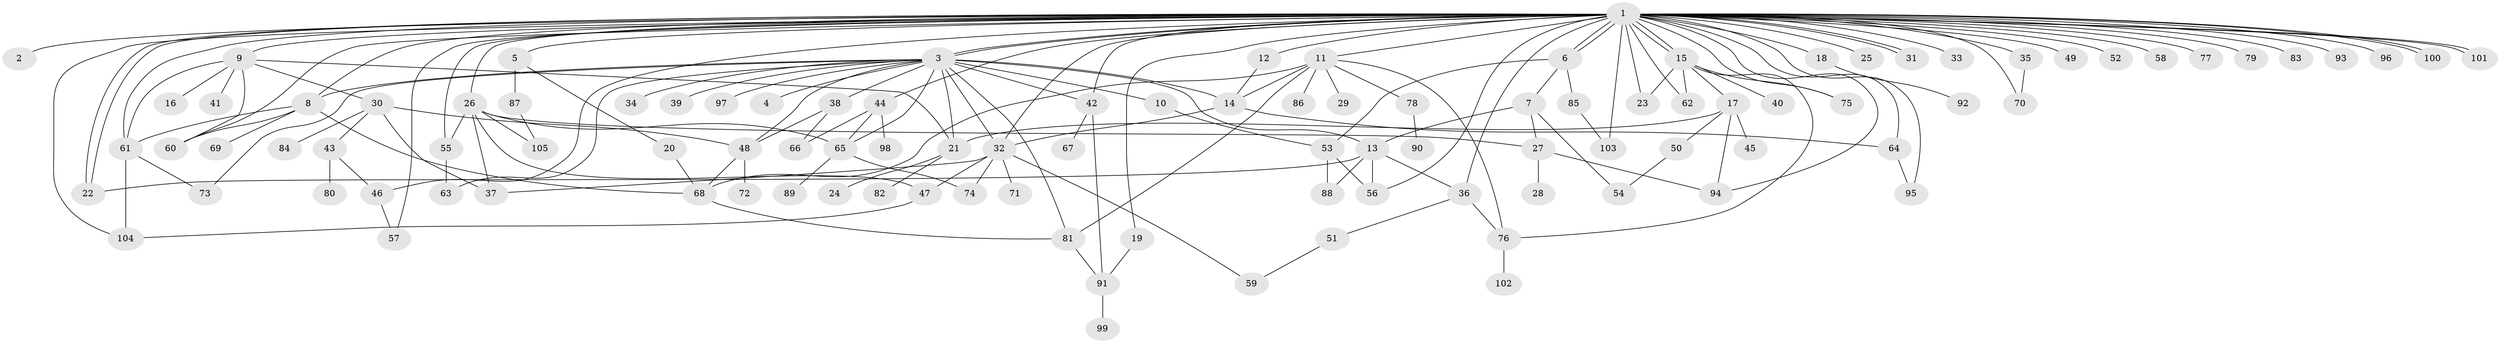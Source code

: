 // Generated by graph-tools (version 1.1) at 2025/48/03/09/25 04:48:45]
// undirected, 105 vertices, 168 edges
graph export_dot {
graph [start="1"]
  node [color=gray90,style=filled];
  1;
  2;
  3;
  4;
  5;
  6;
  7;
  8;
  9;
  10;
  11;
  12;
  13;
  14;
  15;
  16;
  17;
  18;
  19;
  20;
  21;
  22;
  23;
  24;
  25;
  26;
  27;
  28;
  29;
  30;
  31;
  32;
  33;
  34;
  35;
  36;
  37;
  38;
  39;
  40;
  41;
  42;
  43;
  44;
  45;
  46;
  47;
  48;
  49;
  50;
  51;
  52;
  53;
  54;
  55;
  56;
  57;
  58;
  59;
  60;
  61;
  62;
  63;
  64;
  65;
  66;
  67;
  68;
  69;
  70;
  71;
  72;
  73;
  74;
  75;
  76;
  77;
  78;
  79;
  80;
  81;
  82;
  83;
  84;
  85;
  86;
  87;
  88;
  89;
  90;
  91;
  92;
  93;
  94;
  95;
  96;
  97;
  98;
  99;
  100;
  101;
  102;
  103;
  104;
  105;
  1 -- 2;
  1 -- 3;
  1 -- 3;
  1 -- 5;
  1 -- 6;
  1 -- 6;
  1 -- 8;
  1 -- 9;
  1 -- 11;
  1 -- 12;
  1 -- 15;
  1 -- 15;
  1 -- 18;
  1 -- 19;
  1 -- 22;
  1 -- 22;
  1 -- 23;
  1 -- 25;
  1 -- 26;
  1 -- 31;
  1 -- 31;
  1 -- 32;
  1 -- 33;
  1 -- 35;
  1 -- 36;
  1 -- 42;
  1 -- 44;
  1 -- 46;
  1 -- 49;
  1 -- 52;
  1 -- 55;
  1 -- 56;
  1 -- 57;
  1 -- 58;
  1 -- 60;
  1 -- 61;
  1 -- 62;
  1 -- 64;
  1 -- 70;
  1 -- 75;
  1 -- 77;
  1 -- 79;
  1 -- 83;
  1 -- 93;
  1 -- 94;
  1 -- 95;
  1 -- 96;
  1 -- 100;
  1 -- 100;
  1 -- 101;
  1 -- 101;
  1 -- 103;
  1 -- 104;
  3 -- 4;
  3 -- 8;
  3 -- 10;
  3 -- 13;
  3 -- 14;
  3 -- 21;
  3 -- 32;
  3 -- 34;
  3 -- 38;
  3 -- 39;
  3 -- 42;
  3 -- 48;
  3 -- 63;
  3 -- 65;
  3 -- 73;
  3 -- 81;
  3 -- 97;
  5 -- 20;
  5 -- 87;
  6 -- 7;
  6 -- 53;
  6 -- 85;
  7 -- 13;
  7 -- 27;
  7 -- 54;
  8 -- 60;
  8 -- 61;
  8 -- 68;
  8 -- 69;
  9 -- 16;
  9 -- 21;
  9 -- 30;
  9 -- 41;
  9 -- 60;
  9 -- 61;
  10 -- 53;
  11 -- 14;
  11 -- 29;
  11 -- 68;
  11 -- 76;
  11 -- 78;
  11 -- 81;
  11 -- 86;
  12 -- 14;
  13 -- 22;
  13 -- 36;
  13 -- 56;
  13 -- 88;
  14 -- 32;
  14 -- 64;
  15 -- 17;
  15 -- 23;
  15 -- 40;
  15 -- 62;
  15 -- 75;
  15 -- 76;
  17 -- 21;
  17 -- 45;
  17 -- 50;
  17 -- 94;
  18 -- 92;
  19 -- 91;
  20 -- 68;
  21 -- 24;
  21 -- 82;
  26 -- 27;
  26 -- 37;
  26 -- 47;
  26 -- 55;
  26 -- 65;
  26 -- 105;
  27 -- 28;
  27 -- 94;
  30 -- 37;
  30 -- 43;
  30 -- 48;
  30 -- 84;
  32 -- 37;
  32 -- 47;
  32 -- 59;
  32 -- 71;
  32 -- 74;
  35 -- 70;
  36 -- 51;
  36 -- 76;
  38 -- 48;
  38 -- 66;
  42 -- 67;
  42 -- 91;
  43 -- 46;
  43 -- 80;
  44 -- 65;
  44 -- 66;
  44 -- 98;
  46 -- 57;
  47 -- 104;
  48 -- 68;
  48 -- 72;
  50 -- 54;
  51 -- 59;
  53 -- 56;
  53 -- 88;
  55 -- 63;
  61 -- 73;
  61 -- 104;
  64 -- 95;
  65 -- 74;
  65 -- 89;
  68 -- 81;
  76 -- 102;
  78 -- 90;
  81 -- 91;
  85 -- 103;
  87 -- 105;
  91 -- 99;
}
